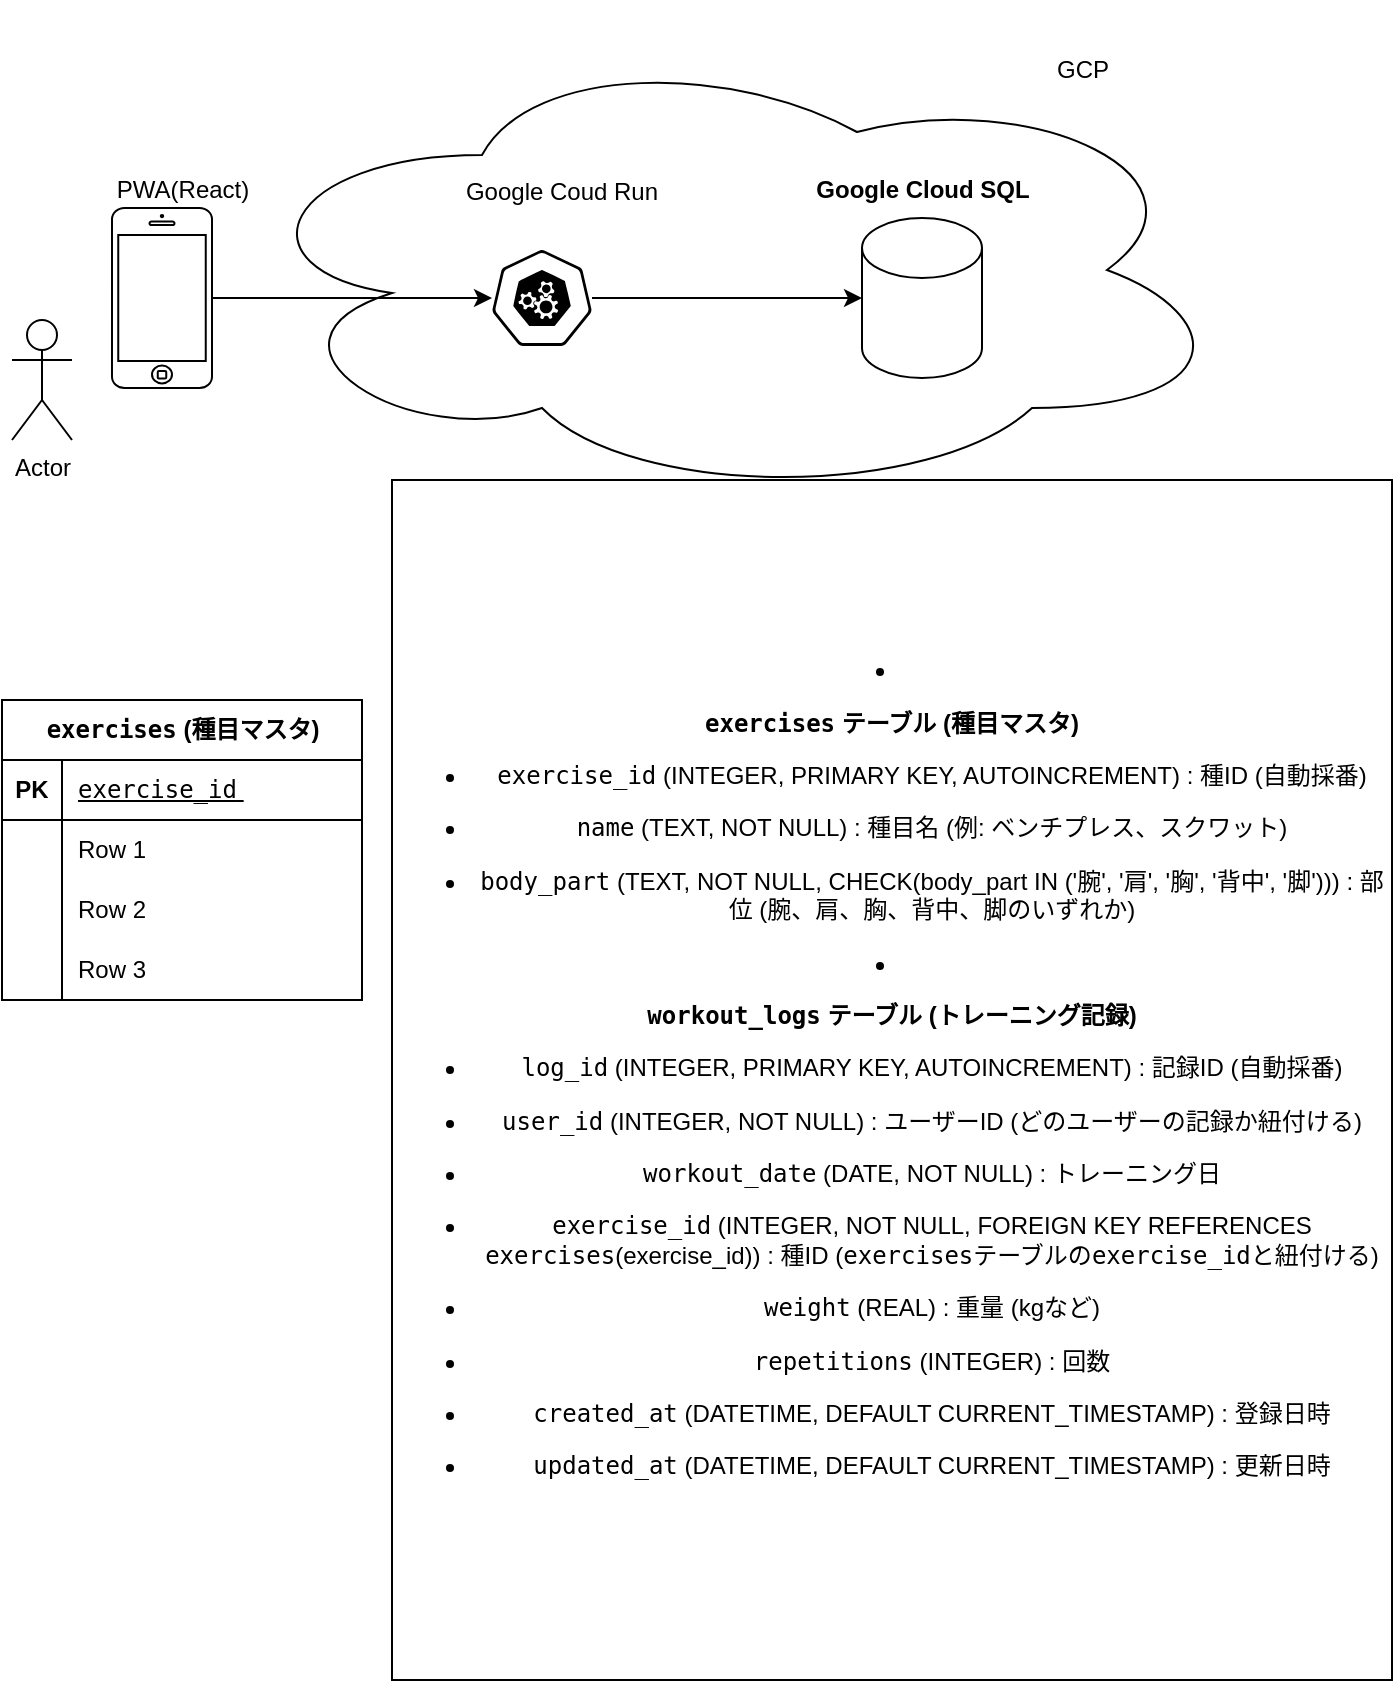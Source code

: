 <mxfile version="26.3.0">
  <diagram name="ページ1" id="yZgU_St6Hs6ONYUSl4Fl">
    <mxGraphModel dx="1426" dy="743" grid="1" gridSize="10" guides="1" tooltips="1" connect="1" arrows="1" fold="1" page="1" pageScale="1" pageWidth="827" pageHeight="1169" math="0" shadow="0">
      <root>
        <mxCell id="0" />
        <mxCell id="1" parent="0" />
        <mxCell id="yZ0nrVVDAWK3LVSV0sXl-15" value="" style="ellipse;shape=cloud;whiteSpace=wrap;html=1;rounded=0;labelBackgroundColor=none;" parent="1" vertex="1">
          <mxGeometry x="200" y="80" width="500" height="230" as="geometry" />
        </mxCell>
        <mxCell id="yZ0nrVVDAWK3LVSV0sXl-1" value="Actor" style="shape=umlActor;verticalLabelPosition=bottom;verticalAlign=top;html=1;outlineConnect=0;rounded=0;labelBackgroundColor=none;" parent="1" vertex="1">
          <mxGeometry x="90" y="220" width="30" height="60" as="geometry" />
        </mxCell>
        <mxCell id="yZ0nrVVDAWK3LVSV0sXl-3" value="" style="html=1;verticalLabelPosition=bottom;labelBackgroundColor=none;verticalAlign=top;shadow=0;dashed=0;strokeWidth=1;shape=mxgraph.ios7.misc.iphone;flipH=0;flipV=0;rounded=0;" parent="1" vertex="1">
          <mxGeometry x="140" y="164" width="50" height="90" as="geometry" />
        </mxCell>
        <mxCell id="yZ0nrVVDAWK3LVSV0sXl-4" value="PWA(React)" style="text;html=1;align=center;verticalAlign=middle;resizable=0;points=[];autosize=1;strokeColor=none;fillColor=none;rounded=0;labelBackgroundColor=none;" parent="1" vertex="1">
          <mxGeometry x="130" y="140" width="90" height="30" as="geometry" />
        </mxCell>
        <mxCell id="yZ0nrVVDAWK3LVSV0sXl-5" value="" style="sketch=0;verticalLabelPosition=bottom;sketch=0;aspect=fixed;html=1;verticalAlign=top;strokeColor=none;align=center;outlineConnect=0;pointerEvents=1;shape=mxgraph.citrix2.authentication_google;rounded=0;labelBackgroundColor=none;" parent="1" vertex="1">
          <mxGeometry x="550" y="60" width="50" height="50" as="geometry" />
        </mxCell>
        <mxCell id="yZ0nrVVDAWK3LVSV0sXl-6" value="GCP" style="text;html=1;align=center;verticalAlign=middle;resizable=0;points=[];autosize=1;strokeColor=none;fillColor=none;rounded=0;labelBackgroundColor=none;" parent="1" vertex="1">
          <mxGeometry x="600" y="80" width="50" height="30" as="geometry" />
        </mxCell>
        <mxCell id="yZ0nrVVDAWK3LVSV0sXl-13" style="edgeStyle=orthogonalEdgeStyle;rounded=0;orthogonalLoop=1;jettySize=auto;html=1;labelBackgroundColor=none;fontColor=default;" parent="1" source="yZ0nrVVDAWK3LVSV0sXl-8" target="yZ0nrVVDAWK3LVSV0sXl-11" edge="1">
          <mxGeometry relative="1" as="geometry" />
        </mxCell>
        <mxCell id="yZ0nrVVDAWK3LVSV0sXl-8" value="" style="aspect=fixed;sketch=0;html=1;dashed=0;whitespace=wrap;verticalLabelPosition=bottom;verticalAlign=top;points=[[0.005,0.63,0],[0.1,0.2,0],[0.9,0.2,0],[0.5,0,0],[0.995,0.63,0],[0.72,0.99,0],[0.5,1,0],[0.28,0.99,0]];shape=mxgraph.kubernetes.icon2;prIcon=api;flipH=0;flipV=0;rounded=0;labelBackgroundColor=none;" parent="1" vertex="1">
          <mxGeometry x="330" y="185" width="50" height="48" as="geometry" />
        </mxCell>
        <mxCell id="yZ0nrVVDAWK3LVSV0sXl-9" value="Google Coud Run" style="text;align=center;verticalAlign=middle;resizable=0;points=[];autosize=1;strokeColor=none;fillColor=none;rounded=0;labelBackgroundColor=none;" parent="1" vertex="1">
          <mxGeometry x="305" y="140" width="120" height="30" as="geometry" />
        </mxCell>
        <mxCell id="yZ0nrVVDAWK3LVSV0sXl-11" value="" style="shape=cylinder3;whiteSpace=wrap;html=1;boundedLbl=1;backgroundOutline=1;size=15;flipH=0;flipV=0;rounded=0;labelBackgroundColor=none;" parent="1" vertex="1">
          <mxGeometry x="515" y="169" width="60" height="80" as="geometry" />
        </mxCell>
        <mxCell id="yZ0nrVVDAWK3LVSV0sXl-12" value="&lt;p&gt;&lt;b&gt;Google Cloud SQL&lt;/b&gt;&lt;/p&gt;" style="text;html=1;align=center;verticalAlign=middle;resizable=0;points=[];autosize=1;strokeColor=none;fillColor=none;rounded=0;labelBackgroundColor=none;" parent="1" vertex="1">
          <mxGeometry x="480" y="130" width="130" height="50" as="geometry" />
        </mxCell>
        <mxCell id="yZ0nrVVDAWK3LVSV0sXl-14" style="edgeStyle=orthogonalEdgeStyle;rounded=0;orthogonalLoop=1;jettySize=auto;html=1;entryX=0;entryY=0.5;entryDx=0;entryDy=0;entryPerimeter=0;labelBackgroundColor=none;fontColor=default;" parent="1" source="yZ0nrVVDAWK3LVSV0sXl-3" target="yZ0nrVVDAWK3LVSV0sXl-8" edge="1">
          <mxGeometry relative="1" as="geometry">
            <mxPoint x="300" y="210" as="targetPoint" />
          </mxGeometry>
        </mxCell>
        <mxCell id="kmJemceMZQ5g3Cq_DGay-1" value="&lt;p style=&quot;font-weight: 400;&quot;&gt;&lt;b&gt;&lt;code&gt;exercises&lt;/code&gt;&amp;nbsp;(種目マスタ)&lt;/b&gt;&lt;/p&gt;" style="shape=table;startSize=30;container=1;collapsible=1;childLayout=tableLayout;fixedRows=1;rowLines=0;fontStyle=1;align=center;resizeLast=1;html=1;rounded=0;labelBackgroundColor=none;" parent="1" vertex="1">
          <mxGeometry x="85" y="410" width="180" height="150" as="geometry" />
        </mxCell>
        <mxCell id="kmJemceMZQ5g3Cq_DGay-2" value="" style="shape=tableRow;horizontal=0;startSize=0;swimlaneHead=0;swimlaneBody=0;fillColor=none;collapsible=0;dropTarget=0;points=[[0,0.5],[1,0.5]];portConstraint=eastwest;top=0;left=0;right=0;bottom=1;rounded=0;labelBackgroundColor=none;" parent="kmJemceMZQ5g3Cq_DGay-1" vertex="1">
          <mxGeometry y="30" width="180" height="30" as="geometry" />
        </mxCell>
        <mxCell id="kmJemceMZQ5g3Cq_DGay-3" value="PK" style="shape=partialRectangle;connectable=0;fillColor=none;top=0;left=0;bottom=0;right=0;fontStyle=1;overflow=hidden;whiteSpace=wrap;html=1;rounded=0;labelBackgroundColor=none;" parent="kmJemceMZQ5g3Cq_DGay-2" vertex="1">
          <mxGeometry width="30" height="30" as="geometry">
            <mxRectangle width="30" height="30" as="alternateBounds" />
          </mxGeometry>
        </mxCell>
        <mxCell id="kmJemceMZQ5g3Cq_DGay-4" value="&lt;code style=&quot;color: light-dark(rgb(0, 0, 0), rgb(255, 255, 255)); font-weight: 400; text-align: center; text-wrap-mode: nowrap; background-color: transparent;&quot;&gt;exercise_id&lt;/code&gt;&lt;span style=&quot;color: light-dark(rgb(0, 0, 0), rgb(255, 255, 255)); font-weight: 400; text-align: center; text-wrap-mode: nowrap; background-color: transparent;&quot;&gt;&amp;nbsp;&lt;/span&gt;" style="shape=partialRectangle;connectable=0;fillColor=none;top=0;left=0;bottom=0;right=0;align=left;spacingLeft=6;fontStyle=5;overflow=hidden;whiteSpace=wrap;html=1;rounded=0;labelBackgroundColor=none;" parent="kmJemceMZQ5g3Cq_DGay-2" vertex="1">
          <mxGeometry x="30" width="150" height="30" as="geometry">
            <mxRectangle width="150" height="30" as="alternateBounds" />
          </mxGeometry>
        </mxCell>
        <mxCell id="kmJemceMZQ5g3Cq_DGay-5" value="" style="shape=tableRow;horizontal=0;startSize=0;swimlaneHead=0;swimlaneBody=0;fillColor=none;collapsible=0;dropTarget=0;points=[[0,0.5],[1,0.5]];portConstraint=eastwest;top=0;left=0;right=0;bottom=0;rounded=0;labelBackgroundColor=none;" parent="kmJemceMZQ5g3Cq_DGay-1" vertex="1">
          <mxGeometry y="60" width="180" height="30" as="geometry" />
        </mxCell>
        <mxCell id="kmJemceMZQ5g3Cq_DGay-6" value="" style="shape=partialRectangle;connectable=0;fillColor=none;top=0;left=0;bottom=0;right=0;editable=1;overflow=hidden;whiteSpace=wrap;html=1;rounded=0;labelBackgroundColor=none;" parent="kmJemceMZQ5g3Cq_DGay-5" vertex="1">
          <mxGeometry width="30" height="30" as="geometry">
            <mxRectangle width="30" height="30" as="alternateBounds" />
          </mxGeometry>
        </mxCell>
        <mxCell id="kmJemceMZQ5g3Cq_DGay-7" value="Row 1" style="shape=partialRectangle;connectable=0;fillColor=none;top=0;left=0;bottom=0;right=0;align=left;spacingLeft=6;overflow=hidden;whiteSpace=wrap;html=1;rounded=0;labelBackgroundColor=none;" parent="kmJemceMZQ5g3Cq_DGay-5" vertex="1">
          <mxGeometry x="30" width="150" height="30" as="geometry">
            <mxRectangle width="150" height="30" as="alternateBounds" />
          </mxGeometry>
        </mxCell>
        <mxCell id="kmJemceMZQ5g3Cq_DGay-8" value="" style="shape=tableRow;horizontal=0;startSize=0;swimlaneHead=0;swimlaneBody=0;fillColor=none;collapsible=0;dropTarget=0;points=[[0,0.5],[1,0.5]];portConstraint=eastwest;top=0;left=0;right=0;bottom=0;rounded=0;labelBackgroundColor=none;" parent="kmJemceMZQ5g3Cq_DGay-1" vertex="1">
          <mxGeometry y="90" width="180" height="30" as="geometry" />
        </mxCell>
        <mxCell id="kmJemceMZQ5g3Cq_DGay-9" value="" style="shape=partialRectangle;connectable=0;fillColor=none;top=0;left=0;bottom=0;right=0;editable=1;overflow=hidden;whiteSpace=wrap;html=1;rounded=0;labelBackgroundColor=none;" parent="kmJemceMZQ5g3Cq_DGay-8" vertex="1">
          <mxGeometry width="30" height="30" as="geometry">
            <mxRectangle width="30" height="30" as="alternateBounds" />
          </mxGeometry>
        </mxCell>
        <mxCell id="kmJemceMZQ5g3Cq_DGay-10" value="Row 2" style="shape=partialRectangle;connectable=0;fillColor=none;top=0;left=0;bottom=0;right=0;align=left;spacingLeft=6;overflow=hidden;whiteSpace=wrap;html=1;rounded=0;labelBackgroundColor=none;" parent="kmJemceMZQ5g3Cq_DGay-8" vertex="1">
          <mxGeometry x="30" width="150" height="30" as="geometry">
            <mxRectangle width="150" height="30" as="alternateBounds" />
          </mxGeometry>
        </mxCell>
        <mxCell id="kmJemceMZQ5g3Cq_DGay-11" value="" style="shape=tableRow;horizontal=0;startSize=0;swimlaneHead=0;swimlaneBody=0;fillColor=none;collapsible=0;dropTarget=0;points=[[0,0.5],[1,0.5]];portConstraint=eastwest;top=0;left=0;right=0;bottom=0;rounded=0;labelBackgroundColor=none;" parent="kmJemceMZQ5g3Cq_DGay-1" vertex="1">
          <mxGeometry y="120" width="180" height="30" as="geometry" />
        </mxCell>
        <mxCell id="kmJemceMZQ5g3Cq_DGay-12" value="" style="shape=partialRectangle;connectable=0;fillColor=none;top=0;left=0;bottom=0;right=0;editable=1;overflow=hidden;whiteSpace=wrap;html=1;rounded=0;labelBackgroundColor=none;" parent="kmJemceMZQ5g3Cq_DGay-11" vertex="1">
          <mxGeometry width="30" height="30" as="geometry">
            <mxRectangle width="30" height="30" as="alternateBounds" />
          </mxGeometry>
        </mxCell>
        <mxCell id="kmJemceMZQ5g3Cq_DGay-13" value="Row 3" style="shape=partialRectangle;connectable=0;fillColor=none;top=0;left=0;bottom=0;right=0;align=left;spacingLeft=6;overflow=hidden;whiteSpace=wrap;html=1;rounded=0;labelBackgroundColor=none;" parent="kmJemceMZQ5g3Cq_DGay-11" vertex="1">
          <mxGeometry x="30" width="150" height="30" as="geometry">
            <mxRectangle width="150" height="30" as="alternateBounds" />
          </mxGeometry>
        </mxCell>
        <mxCell id="kmJemceMZQ5g3Cq_DGay-28" value="Text" style="text;html=1;align=center;verticalAlign=middle;resizable=0;points=[];autosize=1;strokeColor=none;fillColor=none;rounded=0;labelBackgroundColor=none;" parent="1" vertex="1">
          <mxGeometry x="525" y="408" width="50" height="30" as="geometry" />
        </mxCell>
        <mxCell id="kmJemceMZQ5g3Cq_DGay-29" value="&lt;li&gt;&lt;p&gt;&lt;b&gt;&lt;code&gt;exercises&lt;/code&gt; テーブル (種目マスタ)&lt;/b&gt;&lt;/p&gt;&lt;ul&gt;&lt;li&gt;&lt;p&gt;&lt;code&gt;exercise_id&lt;/code&gt; (INTEGER, PRIMARY KEY, AUTOINCREMENT) : 種ID (自動採番)&lt;/p&gt;&lt;/li&gt;&lt;li&gt;&lt;p&gt;&lt;code&gt;name&lt;/code&gt; (TEXT, NOT NULL) : 種目名 (例: ベンチプレス、スクワット)&lt;/p&gt;&lt;/li&gt;&lt;li&gt;&lt;p&gt;&lt;code&gt;body_part&lt;/code&gt; (TEXT, NOT NULL, CHECK(body_part IN (&#39;腕&#39;, &#39;肩&#39;, &#39;胸&#39;, &#39;背中&#39;, &#39;脚&#39;))) : 部位 (腕、肩、胸、背中、脚のいずれか)&lt;/p&gt;&lt;/li&gt;&lt;/ul&gt;&lt;/li&gt;&lt;li&gt;&lt;p&gt;&lt;b&gt;&lt;code&gt;workout_logs&lt;/code&gt; テーブル (トレーニング記録)&lt;/b&gt;&lt;/p&gt;&lt;ul&gt;&lt;li&gt;&lt;p&gt;&lt;code&gt;log_id&lt;/code&gt; (INTEGER, PRIMARY KEY, AUTOINCREMENT) : 記録ID (自動採番)&lt;/p&gt;&lt;/li&gt;&lt;li&gt;&lt;p&gt;&lt;code&gt;user_id&lt;/code&gt; (INTEGER, NOT NULL) : ユーザーID (どのユーザーの記録か紐付ける)&lt;/p&gt;&lt;/li&gt;&lt;li&gt;&lt;p&gt;&lt;code&gt;workout_date&lt;/code&gt; (DATE, NOT NULL) : トレーニング日&lt;/p&gt;&lt;/li&gt;&lt;li&gt;&lt;p&gt;&lt;code&gt;exercise_id&lt;/code&gt; (INTEGER, NOT NULL, FOREIGN KEY REFERENCES &lt;code&gt;exercises&lt;/code&gt;(exercise_id)) : 種ID (&lt;code&gt;exercises&lt;/code&gt;テーブルの&lt;code&gt;exercise_id&lt;/code&gt;と紐付ける)&lt;/p&gt;&lt;/li&gt;&lt;li&gt;&lt;p&gt;&lt;code&gt;weight&lt;/code&gt; (REAL) : 重量 (kgなど)&lt;/p&gt;&lt;/li&gt;&lt;li&gt;&lt;p&gt;&lt;code&gt;repetitions&lt;/code&gt; (INTEGER) : 回数&lt;/p&gt;&lt;/li&gt;&lt;li&gt;&lt;p&gt;&lt;code&gt;created_at&lt;/code&gt; (DATETIME, DEFAULT CURRENT_TIMESTAMP) : 登録日時&lt;/p&gt;&lt;/li&gt;&lt;li&gt;&lt;p&gt;&lt;code&gt;updated_at&lt;/code&gt; (DATETIME, DEFAULT CURRENT_TIMESTAMP) : 更新日時&lt;/p&gt;&lt;/li&gt;&lt;/ul&gt;&lt;/li&gt;" style="whiteSpace=wrap;html=1;rounded=0;labelBackgroundColor=none;" parent="1" vertex="1">
          <mxGeometry x="280" y="300" width="500" height="600" as="geometry" />
        </mxCell>
      </root>
    </mxGraphModel>
  </diagram>
</mxfile>
